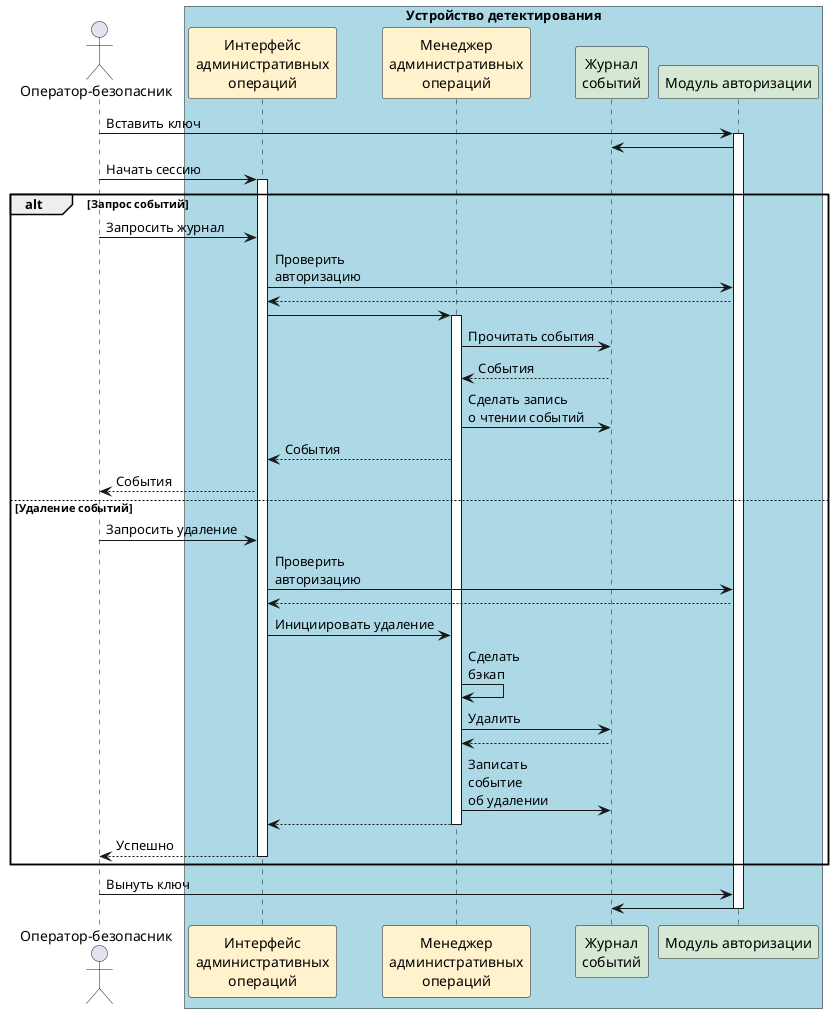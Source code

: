 @startuml Работа с журналом событий


actor "Оператор-безопасник" as so
box "Устройство детектирования" #LightBlue
participant "Интерфейс\nадминистративных\nопераций" as aio #FFF2CC
participant "Менеджер\nадминистративных\nопераций" as manager #FFF2CC
participant "Журнал\nсобытий" as journal #D5E8D4
participant "Модуль авторизации" as auth #D5E8D4
end box

so -> auth: Вставить ключ
activate auth
auth -> journal

so -> aio: Начать сессию
activate aio
alt Запрос событий
    so -> aio: Запросить журнал
    
    aio -> auth: Проверить\nавторизацию
    auth --> aio
    aio -> manager
    activate manager
    manager -> journal: Прочитать события
    journal --> manager: События
    manager -> journal: Сделать запись\nо чтении событий
    manager --> aio: События
    aio --> so: События
else Удаление событий
    so -> aio: Запросить удаление
    aio -> auth: Проверить\nавторизацию
    auth --> aio
    aio -> manager: Инициировать удаление
    manager -> manager: Сделать\nбэкап
    manager -> journal: Удалить
    journal --> manager
    manager -> journal: Записать\nсобытие\nоб удалении
    manager --> aio
    deactivate manager
    aio --> so: Успешно
    deactivate aio
end

so -> auth: Вынуть ключ
auth -> journal
deactivate auth


@enduml